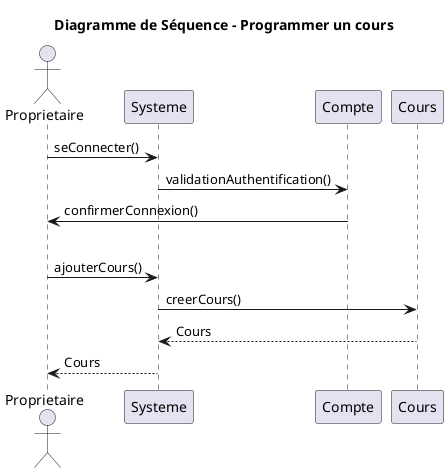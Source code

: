@startuml
title Diagramme de Séquence - Programmer un cours
actor Proprietaire
participant Systeme
participant Compte
participant Cours

'Connexion à un compte'
Proprietaire -> Systeme: seConnecter()
Systeme -> Compte: validationAuthentification()
Compte -> Proprietaire: confirmerConnexion()

'Séparation'
|||

'Propriétaire ajoute un cours'
Proprietaire -> Systeme: ajouterCours()
Systeme -> Cours: creerCours()
Cours --> Systeme: Cours
Systeme --> Proprietaire: Cours

@enduml